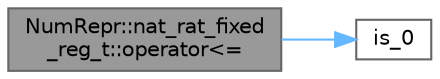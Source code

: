 digraph "NumRepr::nat_rat_fixed_reg_t::operator&lt;="
{
 // INTERACTIVE_SVG=YES
 // LATEX_PDF_SIZE
  bgcolor="transparent";
  edge [fontname=Helvetica,fontsize=10,labelfontname=Helvetica,labelfontsize=10];
  node [fontname=Helvetica,fontsize=10,shape=box,height=0.2,width=0.4];
  rankdir="LR";
  Node1 [label="NumRepr::nat_rat_fixed\l_reg_t::operator\<=",height=0.2,width=0.4,color="gray40", fillcolor="grey60", style="filled", fontcolor="black",tooltip=" "];
  Node1 -> Node2 [color="steelblue1",style="solid"];
  Node2 [label="is_0",height=0.2,width=0.4,color="grey40", fillcolor="white", style="filled",URL="$nat__reg__digs__t_01_07_copia_01en_01conflicto_01de_01_m_s_i_012022-11-24_08_8hpp.html#a540a0e700a266a624a295898de9ff8fc",tooltip=" "];
}
